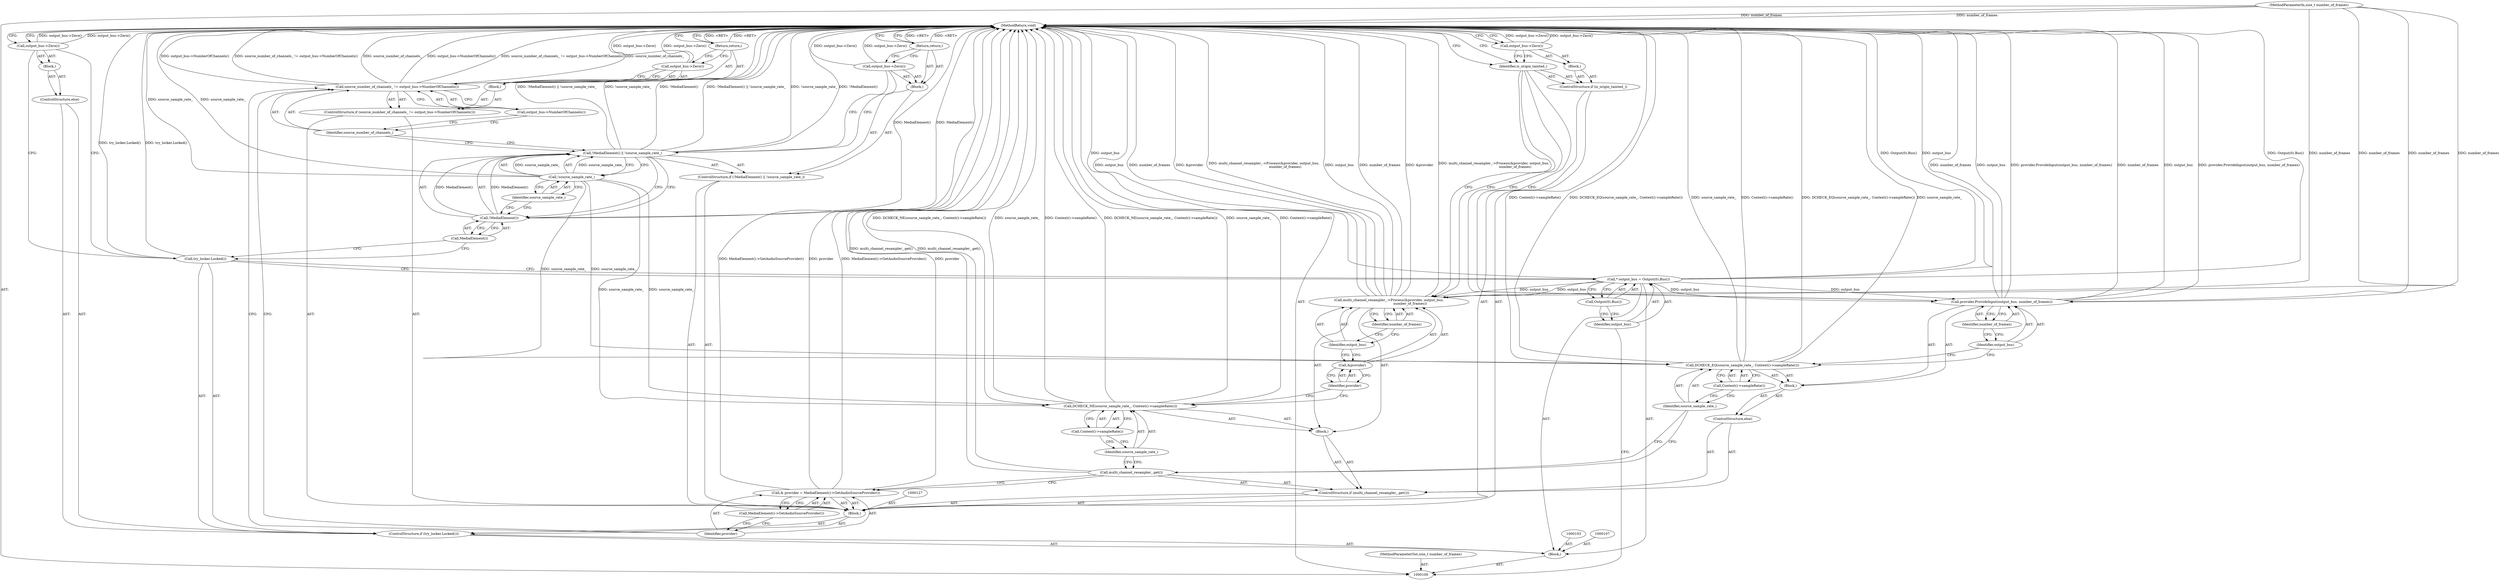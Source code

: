digraph "0_Chrome_761c75d2d607638ff53c764b4925bcca9be601d8_4" {
"1000157" [label="(MethodReturn,void)"];
"1000101" [label="(MethodParameterIn,size_t number_of_frames)"];
"1000233" [label="(MethodParameterOut,size_t number_of_frames)"];
"1000102" [label="(Block,)"];
"1000123" [label="(Call,output_bus->NumberOfChannels())"];
"1000120" [label="(ControlStructure,if (source_number_of_channels_ != output_bus->NumberOfChannels()))"];
"1000124" [label="(Block,)"];
"1000121" [label="(Call,source_number_of_channels_ != output_bus->NumberOfChannels())"];
"1000122" [label="(Identifier,source_number_of_channels_)"];
"1000125" [label="(Call,output_bus->Zero())"];
"1000126" [label="(Return,return;)"];
"1000128" [label="(Call,& provider = MediaElement()->GetAudioSourceProvider())"];
"1000129" [label="(Identifier,provider)"];
"1000130" [label="(Call,MediaElement()->GetAudioSourceProvider())"];
"1000110" [label="(Block,)"];
"1000131" [label="(ControlStructure,if (multi_channel_resampler_.get()))"];
"1000133" [label="(Block,)"];
"1000132" [label="(Call,multi_channel_resampler_.get())"];
"1000135" [label="(Identifier,source_sample_rate_)"];
"1000136" [label="(Call,Context()->sampleRate())"];
"1000134" [label="(Call,DCHECK_NE(source_sample_rate_, Context()->sampleRate()))"];
"1000138" [label="(Call,&provider)"];
"1000139" [label="(Identifier,provider)"];
"1000140" [label="(Identifier,output_bus)"];
"1000137" [label="(Call,multi_channel_resampler_->Process(&provider, output_bus,\n                                        number_of_frames))"];
"1000104" [label="(Call,* output_bus = Output(0).Bus())"];
"1000105" [label="(Identifier,output_bus)"];
"1000106" [label="(Call,Output(0).Bus())"];
"1000141" [label="(Identifier,number_of_frames)"];
"1000143" [label="(Block,)"];
"1000142" [label="(ControlStructure,else)"];
"1000145" [label="(Identifier,source_sample_rate_)"];
"1000146" [label="(Call,Context()->sampleRate())"];
"1000144" [label="(Call,DCHECK_EQ(source_sample_rate_, Context()->sampleRate()))"];
"1000148" [label="(Identifier,output_bus)"];
"1000149" [label="(Identifier,number_of_frames)"];
"1000147" [label="(Call,provider.ProvideInput(output_bus, number_of_frames))"];
"1000152" [label="(Block,)"];
"1000150" [label="(ControlStructure,if (is_origin_tainted_))"];
"1000151" [label="(Identifier,is_origin_tainted_)"];
"1000153" [label="(Call,output_bus->Zero())"];
"1000155" [label="(Block,)"];
"1000154" [label="(ControlStructure,else)"];
"1000156" [label="(Call,output_bus->Zero())"];
"1000108" [label="(ControlStructure,if (try_locker.Locked()))"];
"1000109" [label="(Call,try_locker.Locked())"];
"1000115" [label="(Call,!source_sample_rate_)"];
"1000116" [label="(Identifier,source_sample_rate_)"];
"1000111" [label="(ControlStructure,if (!MediaElement() || !source_sample_rate_))"];
"1000117" [label="(Block,)"];
"1000112" [label="(Call,!MediaElement() || !source_sample_rate_)"];
"1000113" [label="(Call,!MediaElement())"];
"1000114" [label="(Call,MediaElement())"];
"1000118" [label="(Call,output_bus->Zero())"];
"1000119" [label="(Return,return;)"];
"1000157" -> "1000100"  [label="AST: "];
"1000157" -> "1000119"  [label="CFG: "];
"1000157" -> "1000126"  [label="CFG: "];
"1000157" -> "1000153"  [label="CFG: "];
"1000157" -> "1000151"  [label="CFG: "];
"1000157" -> "1000156"  [label="CFG: "];
"1000126" -> "1000157"  [label="DDG: <RET>"];
"1000119" -> "1000157"  [label="DDG: <RET>"];
"1000128" -> "1000157"  [label="DDG: MediaElement()->GetAudioSourceProvider()"];
"1000128" -> "1000157"  [label="DDG: provider"];
"1000125" -> "1000157"  [label="DDG: output_bus->Zero()"];
"1000104" -> "1000157"  [label="DDG: output_bus"];
"1000104" -> "1000157"  [label="DDG: Output(0).Bus()"];
"1000113" -> "1000157"  [label="DDG: MediaElement()"];
"1000137" -> "1000157"  [label="DDG: output_bus"];
"1000137" -> "1000157"  [label="DDG: number_of_frames"];
"1000137" -> "1000157"  [label="DDG: &provider"];
"1000137" -> "1000157"  [label="DDG: multi_channel_resampler_->Process(&provider, output_bus,\n                                        number_of_frames)"];
"1000153" -> "1000157"  [label="DDG: output_bus->Zero()"];
"1000118" -> "1000157"  [label="DDG: output_bus->Zero()"];
"1000112" -> "1000157"  [label="DDG: !MediaElement() || !source_sample_rate_"];
"1000112" -> "1000157"  [label="DDG: !source_sample_rate_"];
"1000112" -> "1000157"  [label="DDG: !MediaElement()"];
"1000144" -> "1000157"  [label="DDG: Context()->sampleRate()"];
"1000144" -> "1000157"  [label="DDG: DCHECK_EQ(source_sample_rate_, Context()->sampleRate())"];
"1000144" -> "1000157"  [label="DDG: source_sample_rate_"];
"1000121" -> "1000157"  [label="DDG: output_bus->NumberOfChannels()"];
"1000121" -> "1000157"  [label="DDG: source_number_of_channels_ != output_bus->NumberOfChannels()"];
"1000121" -> "1000157"  [label="DDG: source_number_of_channels_"];
"1000132" -> "1000157"  [label="DDG: multi_channel_resampler_.get()"];
"1000134" -> "1000157"  [label="DDG: DCHECK_NE(source_sample_rate_, Context()->sampleRate())"];
"1000134" -> "1000157"  [label="DDG: source_sample_rate_"];
"1000134" -> "1000157"  [label="DDG: Context()->sampleRate()"];
"1000147" -> "1000157"  [label="DDG: number_of_frames"];
"1000147" -> "1000157"  [label="DDG: output_bus"];
"1000147" -> "1000157"  [label="DDG: provider.ProvideInput(output_bus, number_of_frames)"];
"1000101" -> "1000157"  [label="DDG: number_of_frames"];
"1000156" -> "1000157"  [label="DDG: output_bus->Zero()"];
"1000115" -> "1000157"  [label="DDG: source_sample_rate_"];
"1000109" -> "1000157"  [label="DDG: try_locker.Locked()"];
"1000101" -> "1000100"  [label="AST: "];
"1000101" -> "1000157"  [label="DDG: number_of_frames"];
"1000101" -> "1000137"  [label="DDG: number_of_frames"];
"1000101" -> "1000147"  [label="DDG: number_of_frames"];
"1000233" -> "1000100"  [label="AST: "];
"1000102" -> "1000100"  [label="AST: "];
"1000103" -> "1000102"  [label="AST: "];
"1000104" -> "1000102"  [label="AST: "];
"1000107" -> "1000102"  [label="AST: "];
"1000108" -> "1000102"  [label="AST: "];
"1000123" -> "1000121"  [label="AST: "];
"1000123" -> "1000122"  [label="CFG: "];
"1000121" -> "1000123"  [label="CFG: "];
"1000120" -> "1000110"  [label="AST: "];
"1000121" -> "1000120"  [label="AST: "];
"1000124" -> "1000120"  [label="AST: "];
"1000124" -> "1000120"  [label="AST: "];
"1000125" -> "1000124"  [label="AST: "];
"1000126" -> "1000124"  [label="AST: "];
"1000121" -> "1000120"  [label="AST: "];
"1000121" -> "1000123"  [label="CFG: "];
"1000122" -> "1000121"  [label="AST: "];
"1000123" -> "1000121"  [label="AST: "];
"1000125" -> "1000121"  [label="CFG: "];
"1000129" -> "1000121"  [label="CFG: "];
"1000121" -> "1000157"  [label="DDG: output_bus->NumberOfChannels()"];
"1000121" -> "1000157"  [label="DDG: source_number_of_channels_ != output_bus->NumberOfChannels()"];
"1000121" -> "1000157"  [label="DDG: source_number_of_channels_"];
"1000122" -> "1000121"  [label="AST: "];
"1000122" -> "1000112"  [label="CFG: "];
"1000123" -> "1000122"  [label="CFG: "];
"1000125" -> "1000124"  [label="AST: "];
"1000125" -> "1000121"  [label="CFG: "];
"1000126" -> "1000125"  [label="CFG: "];
"1000125" -> "1000157"  [label="DDG: output_bus->Zero()"];
"1000126" -> "1000124"  [label="AST: "];
"1000126" -> "1000125"  [label="CFG: "];
"1000157" -> "1000126"  [label="CFG: "];
"1000126" -> "1000157"  [label="DDG: <RET>"];
"1000128" -> "1000110"  [label="AST: "];
"1000128" -> "1000130"  [label="CFG: "];
"1000129" -> "1000128"  [label="AST: "];
"1000130" -> "1000128"  [label="AST: "];
"1000132" -> "1000128"  [label="CFG: "];
"1000128" -> "1000157"  [label="DDG: MediaElement()->GetAudioSourceProvider()"];
"1000128" -> "1000157"  [label="DDG: provider"];
"1000129" -> "1000128"  [label="AST: "];
"1000129" -> "1000121"  [label="CFG: "];
"1000130" -> "1000129"  [label="CFG: "];
"1000130" -> "1000128"  [label="AST: "];
"1000130" -> "1000129"  [label="CFG: "];
"1000128" -> "1000130"  [label="CFG: "];
"1000110" -> "1000108"  [label="AST: "];
"1000111" -> "1000110"  [label="AST: "];
"1000120" -> "1000110"  [label="AST: "];
"1000127" -> "1000110"  [label="AST: "];
"1000128" -> "1000110"  [label="AST: "];
"1000131" -> "1000110"  [label="AST: "];
"1000150" -> "1000110"  [label="AST: "];
"1000131" -> "1000110"  [label="AST: "];
"1000132" -> "1000131"  [label="AST: "];
"1000133" -> "1000131"  [label="AST: "];
"1000142" -> "1000131"  [label="AST: "];
"1000133" -> "1000131"  [label="AST: "];
"1000134" -> "1000133"  [label="AST: "];
"1000137" -> "1000133"  [label="AST: "];
"1000132" -> "1000131"  [label="AST: "];
"1000132" -> "1000128"  [label="CFG: "];
"1000135" -> "1000132"  [label="CFG: "];
"1000145" -> "1000132"  [label="CFG: "];
"1000132" -> "1000157"  [label="DDG: multi_channel_resampler_.get()"];
"1000135" -> "1000134"  [label="AST: "];
"1000135" -> "1000132"  [label="CFG: "];
"1000136" -> "1000135"  [label="CFG: "];
"1000136" -> "1000134"  [label="AST: "];
"1000136" -> "1000135"  [label="CFG: "];
"1000134" -> "1000136"  [label="CFG: "];
"1000134" -> "1000133"  [label="AST: "];
"1000134" -> "1000136"  [label="CFG: "];
"1000135" -> "1000134"  [label="AST: "];
"1000136" -> "1000134"  [label="AST: "];
"1000139" -> "1000134"  [label="CFG: "];
"1000134" -> "1000157"  [label="DDG: DCHECK_NE(source_sample_rate_, Context()->sampleRate())"];
"1000134" -> "1000157"  [label="DDG: source_sample_rate_"];
"1000134" -> "1000157"  [label="DDG: Context()->sampleRate()"];
"1000115" -> "1000134"  [label="DDG: source_sample_rate_"];
"1000138" -> "1000137"  [label="AST: "];
"1000138" -> "1000139"  [label="CFG: "];
"1000139" -> "1000138"  [label="AST: "];
"1000140" -> "1000138"  [label="CFG: "];
"1000139" -> "1000138"  [label="AST: "];
"1000139" -> "1000134"  [label="CFG: "];
"1000138" -> "1000139"  [label="CFG: "];
"1000140" -> "1000137"  [label="AST: "];
"1000140" -> "1000138"  [label="CFG: "];
"1000141" -> "1000140"  [label="CFG: "];
"1000137" -> "1000133"  [label="AST: "];
"1000137" -> "1000141"  [label="CFG: "];
"1000138" -> "1000137"  [label="AST: "];
"1000140" -> "1000137"  [label="AST: "];
"1000141" -> "1000137"  [label="AST: "];
"1000151" -> "1000137"  [label="CFG: "];
"1000137" -> "1000157"  [label="DDG: output_bus"];
"1000137" -> "1000157"  [label="DDG: number_of_frames"];
"1000137" -> "1000157"  [label="DDG: &provider"];
"1000137" -> "1000157"  [label="DDG: multi_channel_resampler_->Process(&provider, output_bus,\n                                        number_of_frames)"];
"1000104" -> "1000137"  [label="DDG: output_bus"];
"1000101" -> "1000137"  [label="DDG: number_of_frames"];
"1000104" -> "1000102"  [label="AST: "];
"1000104" -> "1000106"  [label="CFG: "];
"1000105" -> "1000104"  [label="AST: "];
"1000106" -> "1000104"  [label="AST: "];
"1000109" -> "1000104"  [label="CFG: "];
"1000104" -> "1000157"  [label="DDG: output_bus"];
"1000104" -> "1000157"  [label="DDG: Output(0).Bus()"];
"1000104" -> "1000137"  [label="DDG: output_bus"];
"1000104" -> "1000147"  [label="DDG: output_bus"];
"1000105" -> "1000104"  [label="AST: "];
"1000105" -> "1000100"  [label="CFG: "];
"1000106" -> "1000105"  [label="CFG: "];
"1000106" -> "1000104"  [label="AST: "];
"1000106" -> "1000105"  [label="CFG: "];
"1000104" -> "1000106"  [label="CFG: "];
"1000141" -> "1000137"  [label="AST: "];
"1000141" -> "1000140"  [label="CFG: "];
"1000137" -> "1000141"  [label="CFG: "];
"1000143" -> "1000142"  [label="AST: "];
"1000144" -> "1000143"  [label="AST: "];
"1000147" -> "1000143"  [label="AST: "];
"1000142" -> "1000131"  [label="AST: "];
"1000143" -> "1000142"  [label="AST: "];
"1000145" -> "1000144"  [label="AST: "];
"1000145" -> "1000132"  [label="CFG: "];
"1000146" -> "1000145"  [label="CFG: "];
"1000146" -> "1000144"  [label="AST: "];
"1000146" -> "1000145"  [label="CFG: "];
"1000144" -> "1000146"  [label="CFG: "];
"1000144" -> "1000143"  [label="AST: "];
"1000144" -> "1000146"  [label="CFG: "];
"1000145" -> "1000144"  [label="AST: "];
"1000146" -> "1000144"  [label="AST: "];
"1000148" -> "1000144"  [label="CFG: "];
"1000144" -> "1000157"  [label="DDG: Context()->sampleRate()"];
"1000144" -> "1000157"  [label="DDG: DCHECK_EQ(source_sample_rate_, Context()->sampleRate())"];
"1000144" -> "1000157"  [label="DDG: source_sample_rate_"];
"1000115" -> "1000144"  [label="DDG: source_sample_rate_"];
"1000148" -> "1000147"  [label="AST: "];
"1000148" -> "1000144"  [label="CFG: "];
"1000149" -> "1000148"  [label="CFG: "];
"1000149" -> "1000147"  [label="AST: "];
"1000149" -> "1000148"  [label="CFG: "];
"1000147" -> "1000149"  [label="CFG: "];
"1000147" -> "1000143"  [label="AST: "];
"1000147" -> "1000149"  [label="CFG: "];
"1000148" -> "1000147"  [label="AST: "];
"1000149" -> "1000147"  [label="AST: "];
"1000151" -> "1000147"  [label="CFG: "];
"1000147" -> "1000157"  [label="DDG: number_of_frames"];
"1000147" -> "1000157"  [label="DDG: output_bus"];
"1000147" -> "1000157"  [label="DDG: provider.ProvideInput(output_bus, number_of_frames)"];
"1000104" -> "1000147"  [label="DDG: output_bus"];
"1000101" -> "1000147"  [label="DDG: number_of_frames"];
"1000152" -> "1000150"  [label="AST: "];
"1000153" -> "1000152"  [label="AST: "];
"1000150" -> "1000110"  [label="AST: "];
"1000151" -> "1000150"  [label="AST: "];
"1000152" -> "1000150"  [label="AST: "];
"1000151" -> "1000150"  [label="AST: "];
"1000151" -> "1000137"  [label="CFG: "];
"1000151" -> "1000147"  [label="CFG: "];
"1000153" -> "1000151"  [label="CFG: "];
"1000157" -> "1000151"  [label="CFG: "];
"1000153" -> "1000152"  [label="AST: "];
"1000153" -> "1000151"  [label="CFG: "];
"1000157" -> "1000153"  [label="CFG: "];
"1000153" -> "1000157"  [label="DDG: output_bus->Zero()"];
"1000155" -> "1000154"  [label="AST: "];
"1000156" -> "1000155"  [label="AST: "];
"1000154" -> "1000108"  [label="AST: "];
"1000155" -> "1000154"  [label="AST: "];
"1000156" -> "1000155"  [label="AST: "];
"1000156" -> "1000109"  [label="CFG: "];
"1000157" -> "1000156"  [label="CFG: "];
"1000156" -> "1000157"  [label="DDG: output_bus->Zero()"];
"1000108" -> "1000102"  [label="AST: "];
"1000109" -> "1000108"  [label="AST: "];
"1000110" -> "1000108"  [label="AST: "];
"1000154" -> "1000108"  [label="AST: "];
"1000109" -> "1000108"  [label="AST: "];
"1000109" -> "1000104"  [label="CFG: "];
"1000114" -> "1000109"  [label="CFG: "];
"1000156" -> "1000109"  [label="CFG: "];
"1000109" -> "1000157"  [label="DDG: try_locker.Locked()"];
"1000115" -> "1000112"  [label="AST: "];
"1000115" -> "1000116"  [label="CFG: "];
"1000116" -> "1000115"  [label="AST: "];
"1000112" -> "1000115"  [label="CFG: "];
"1000115" -> "1000157"  [label="DDG: source_sample_rate_"];
"1000115" -> "1000112"  [label="DDG: source_sample_rate_"];
"1000115" -> "1000134"  [label="DDG: source_sample_rate_"];
"1000115" -> "1000144"  [label="DDG: source_sample_rate_"];
"1000116" -> "1000115"  [label="AST: "];
"1000116" -> "1000113"  [label="CFG: "];
"1000115" -> "1000116"  [label="CFG: "];
"1000111" -> "1000110"  [label="AST: "];
"1000112" -> "1000111"  [label="AST: "];
"1000117" -> "1000111"  [label="AST: "];
"1000117" -> "1000111"  [label="AST: "];
"1000118" -> "1000117"  [label="AST: "];
"1000119" -> "1000117"  [label="AST: "];
"1000112" -> "1000111"  [label="AST: "];
"1000112" -> "1000113"  [label="CFG: "];
"1000112" -> "1000115"  [label="CFG: "];
"1000113" -> "1000112"  [label="AST: "];
"1000115" -> "1000112"  [label="AST: "];
"1000118" -> "1000112"  [label="CFG: "];
"1000122" -> "1000112"  [label="CFG: "];
"1000112" -> "1000157"  [label="DDG: !MediaElement() || !source_sample_rate_"];
"1000112" -> "1000157"  [label="DDG: !source_sample_rate_"];
"1000112" -> "1000157"  [label="DDG: !MediaElement()"];
"1000113" -> "1000112"  [label="DDG: MediaElement()"];
"1000115" -> "1000112"  [label="DDG: source_sample_rate_"];
"1000113" -> "1000112"  [label="AST: "];
"1000113" -> "1000114"  [label="CFG: "];
"1000114" -> "1000113"  [label="AST: "];
"1000116" -> "1000113"  [label="CFG: "];
"1000112" -> "1000113"  [label="CFG: "];
"1000113" -> "1000157"  [label="DDG: MediaElement()"];
"1000113" -> "1000112"  [label="DDG: MediaElement()"];
"1000114" -> "1000113"  [label="AST: "];
"1000114" -> "1000109"  [label="CFG: "];
"1000113" -> "1000114"  [label="CFG: "];
"1000118" -> "1000117"  [label="AST: "];
"1000118" -> "1000112"  [label="CFG: "];
"1000119" -> "1000118"  [label="CFG: "];
"1000118" -> "1000157"  [label="DDG: output_bus->Zero()"];
"1000119" -> "1000117"  [label="AST: "];
"1000119" -> "1000118"  [label="CFG: "];
"1000157" -> "1000119"  [label="CFG: "];
"1000119" -> "1000157"  [label="DDG: <RET>"];
}
